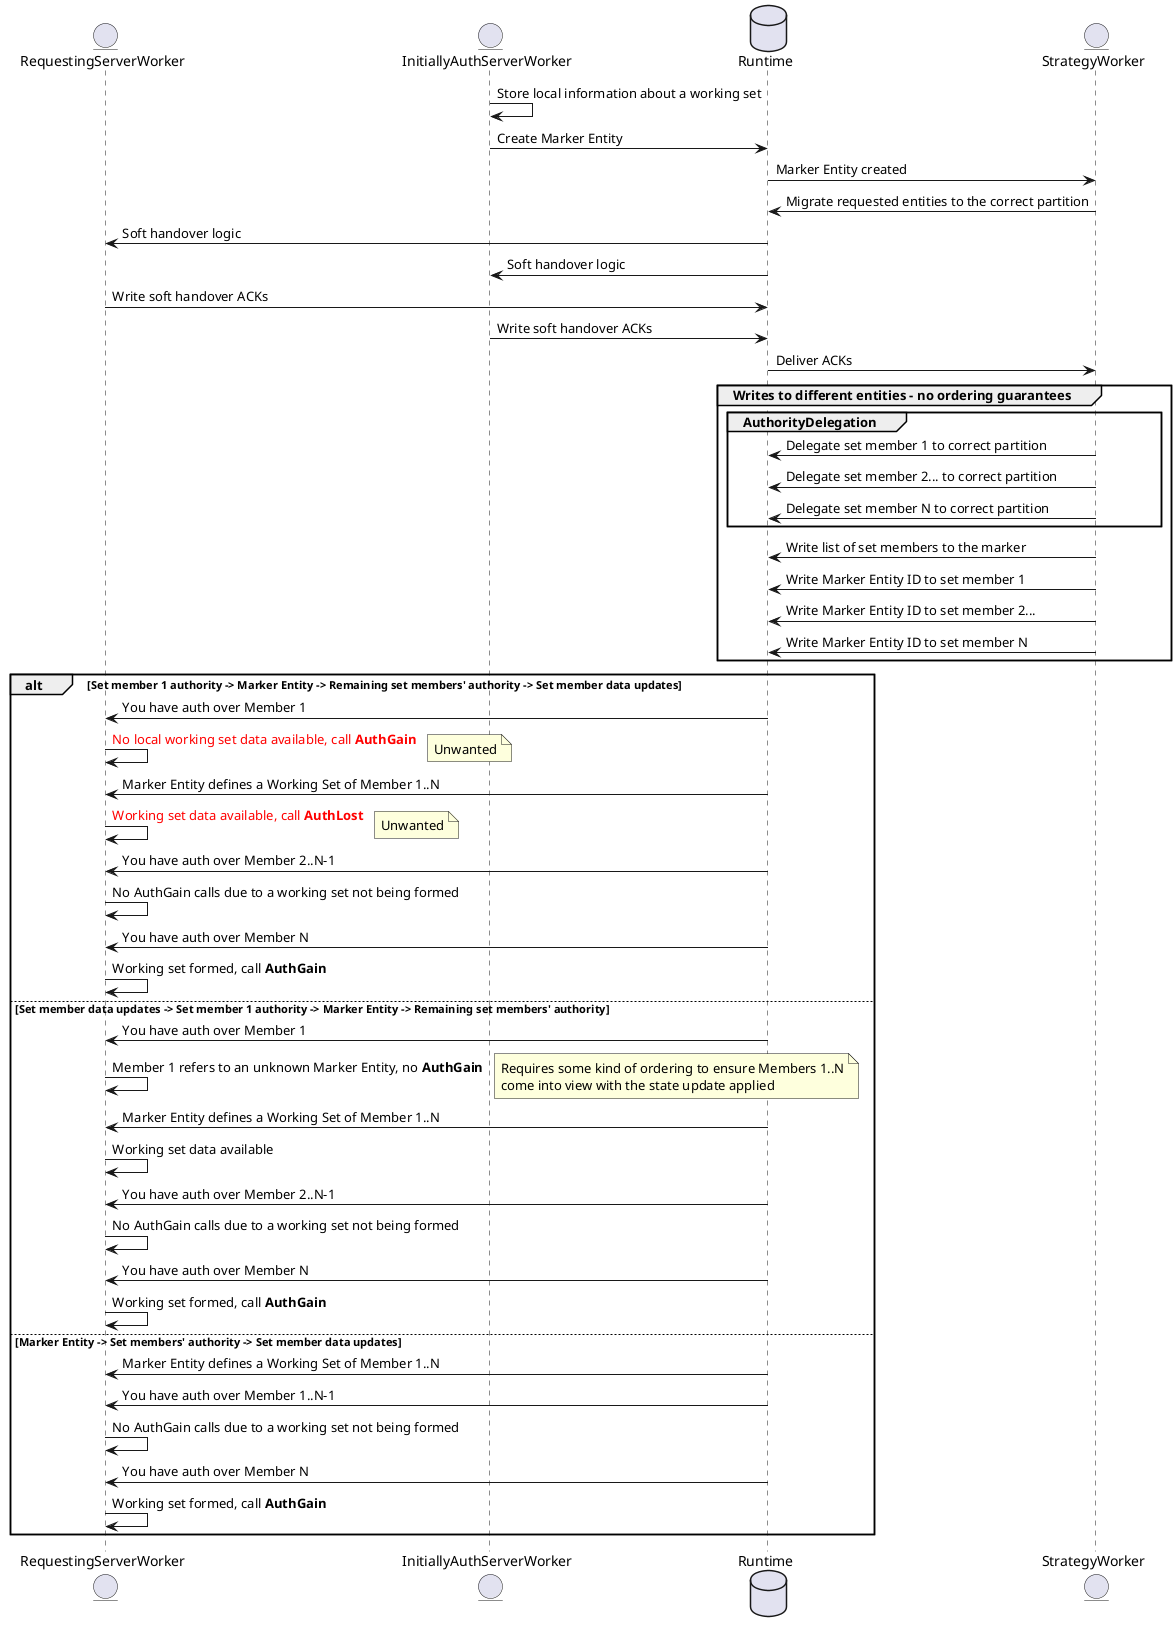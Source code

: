 @startuml Working sets - multiple ServerWorkers
entity RequestingServerWorker
entity InitiallyAuthServerWorker
database Runtime
entity StrategyWorker

InitiallyAuthServerWorker -> InitiallyAuthServerWorker: Store local information about a working set
InitiallyAuthServerWorker -> Runtime: Create Marker Entity

Runtime -> StrategyWorker: Marker Entity created

StrategyWorker -> Runtime: Migrate requested entities to the correct partition

Runtime -> RequestingServerWorker: Soft handover logic
Runtime -> InitiallyAuthServerWorker: Soft handover logic

RequestingServerWorker -> Runtime: Write soft handover ACKs
InitiallyAuthServerWorker -> Runtime: Write soft handover ACKs

Runtime -> StrategyWorker: Deliver ACKs

group Writes to different entities - no ordering guarantees
    group AuthorityDelegation
        StrategyWorker -> Runtime: Delegate set member 1 to correct partition
        StrategyWorker -> Runtime: Delegate set member 2... to correct partition
        StrategyWorker -> Runtime: Delegate set member N to correct partition
    end
    StrategyWorker -> Runtime: Write list of set members to the marker
    StrategyWorker -> Runtime: Write Marker Entity ID to set member 1
    StrategyWorker -> Runtime: Write Marker Entity ID to set member 2...
    StrategyWorker -> Runtime: Write Marker Entity ID to set member N
end

alt Set member 1 authority -> Marker Entity -> Remaining set members' authority -> Set member data updates
    Runtime -> RequestingServerWorker: You have auth over Member 1
    RequestingServerWorker -> RequestingServerWorker: <color:red>No local working set data available, call <b>AuthGain</b></color> 
    note right
        Unwanted
    end note
    Runtime -> RequestingServerWorker: Marker Entity defines a Working Set of Member 1..N
    RequestingServerWorker -> RequestingServerWorker: <color:red>Working set data available, call <b>AuthLost</b></color>
    note right
        Unwanted
    end note
    Runtime -> RequestingServerWorker: You have auth over Member 2..N-1
    RequestingServerWorker -> RequestingServerWorker: No AuthGain calls due to a working set not being formed
    Runtime -> RequestingServerWorker: You have auth over Member N
    RequestingServerWorker -> RequestingServerWorker: Working set formed, call <b>AuthGain</b>
else Set member data updates -> Set member 1 authority -> Marker Entity -> Remaining set members' authority
    Runtime -> RequestingServerWorker: You have auth over Member 1
    RequestingServerWorker -> RequestingServerWorker: Member 1 refers to an unknown Marker Entity, no <b>AuthGain</b>
    note right
        Requires some kind of ordering to ensure Members 1..N
        come into view with the state update applied
    end note
    Runtime -> RequestingServerWorker: Marker Entity defines a Working Set of Member 1..N
    RequestingServerWorker -> RequestingServerWorker: Working set data available
    Runtime -> RequestingServerWorker: You have auth over Member 2..N-1
    RequestingServerWorker -> RequestingServerWorker: No AuthGain calls due to a working set not being formed
    Runtime -> RequestingServerWorker: You have auth over Member N
    RequestingServerWorker -> RequestingServerWorker: Working set formed, call <b>AuthGain</b>
else Marker Entity -> Set members' authority -> Set member data updates
    Runtime -> RequestingServerWorker: Marker Entity defines a Working Set of Member 1..N
    Runtime -> RequestingServerWorker: You have auth over Member 1..N-1
    RequestingServerWorker -> RequestingServerWorker: No AuthGain calls due to a working set not being formed
    Runtime -> RequestingServerWorker: You have auth over Member N
    RequestingServerWorker -> RequestingServerWorker: Working set formed, call <b>AuthGain</b>
end
@enduml
